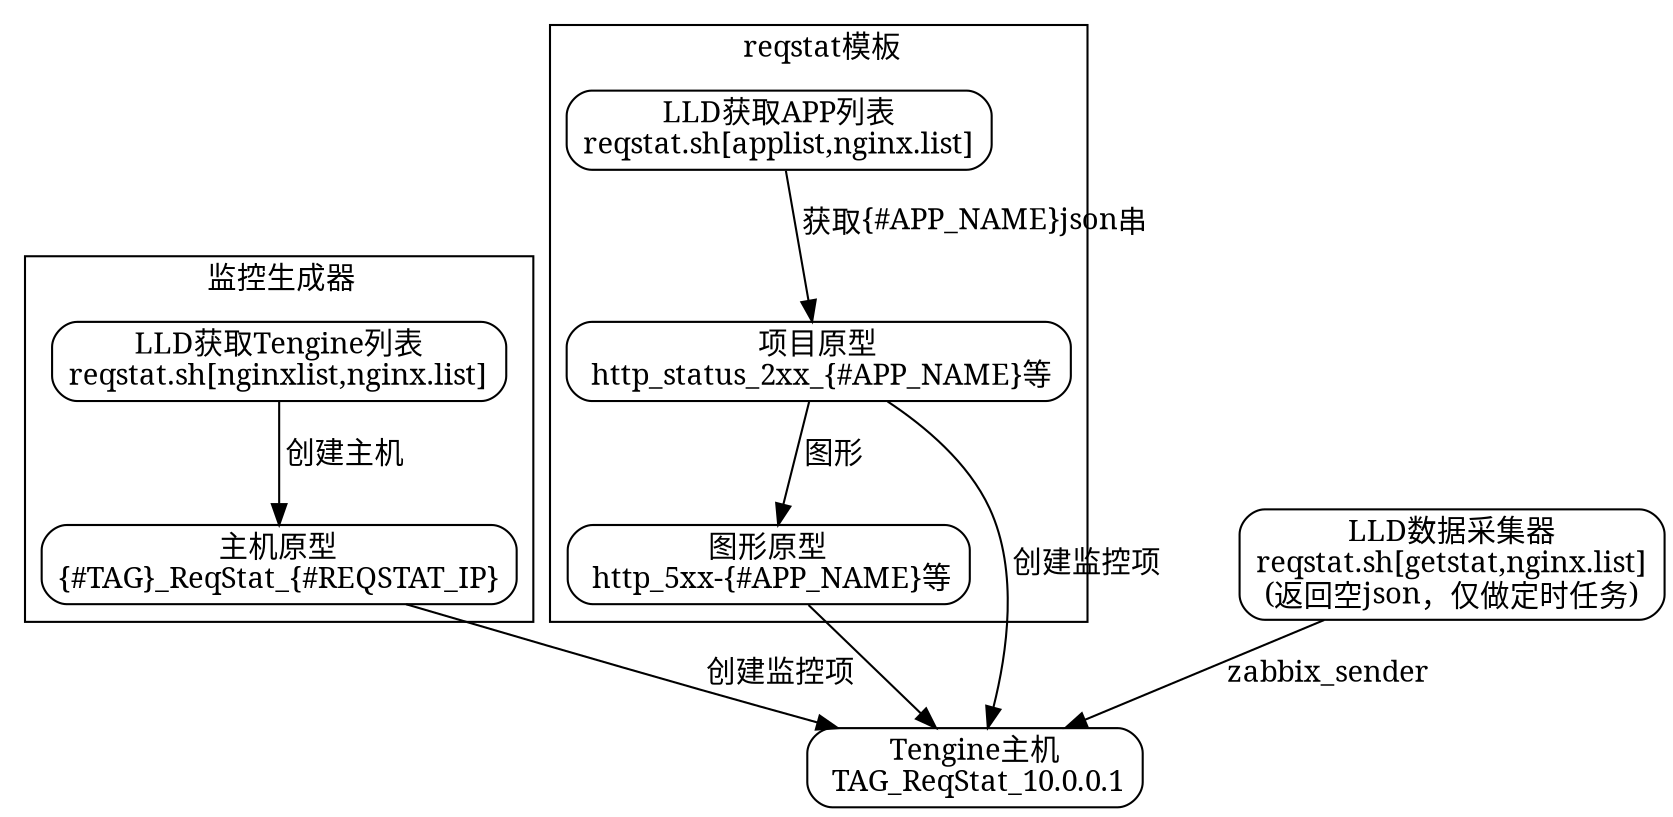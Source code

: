 digraph zabbix {
	fontname = "SimSun";
	node [shape=Mrecord,fontname="SimSun"];
	edge [fontname="SimSun"];
	
	subgraph cluster_gen {
		rankdir=LR;
		fontname = "SimSun";
		label = " 监控生成器";
		list[label=" LLD获取Tengine列表\nreqstat.sh[nginxlist,nginx.list]"];
		hostprotot[label=" 主机原型\n\{#TAG\}_ReqStat_\{#REQSTAT_IP\}"];
	}
	
	subgraph cluster_tpl {
		rankdir=RL;
		fontname = "SimSun";
		label = " reqstat模板";
		itemproto [label=" 项目原型\n http_status_2xx_\{#APP_NAME\}等"];
		graphproto [label=" 图形原型\n http_5xx-\{#APP_NAME\}等"]
		lld [label="LLD获取APP列表\nreqstat.sh[applist,nginx.list]"];
		
	}
	
	lld -> itemproto[label=" 获取{#APP_NAME}json串"];
	itemproto -> graphproto [label=" 图形"];
	
	list -> hostprotot [label=" 创建主机"];
	
	host [label=" Tengine主机\n TAG_ReqStat_10.0.0.1"];
	get[label=" LLD数据采集器\nreqstat.sh[getstat,nginx.list]\n(返回空json，仅做定时任务)"];

	hostprotot,itemproto -> host [label=" 创建监控项"];
	graphproto -> host;
	get -> host [label="zabbix_sender"]


}